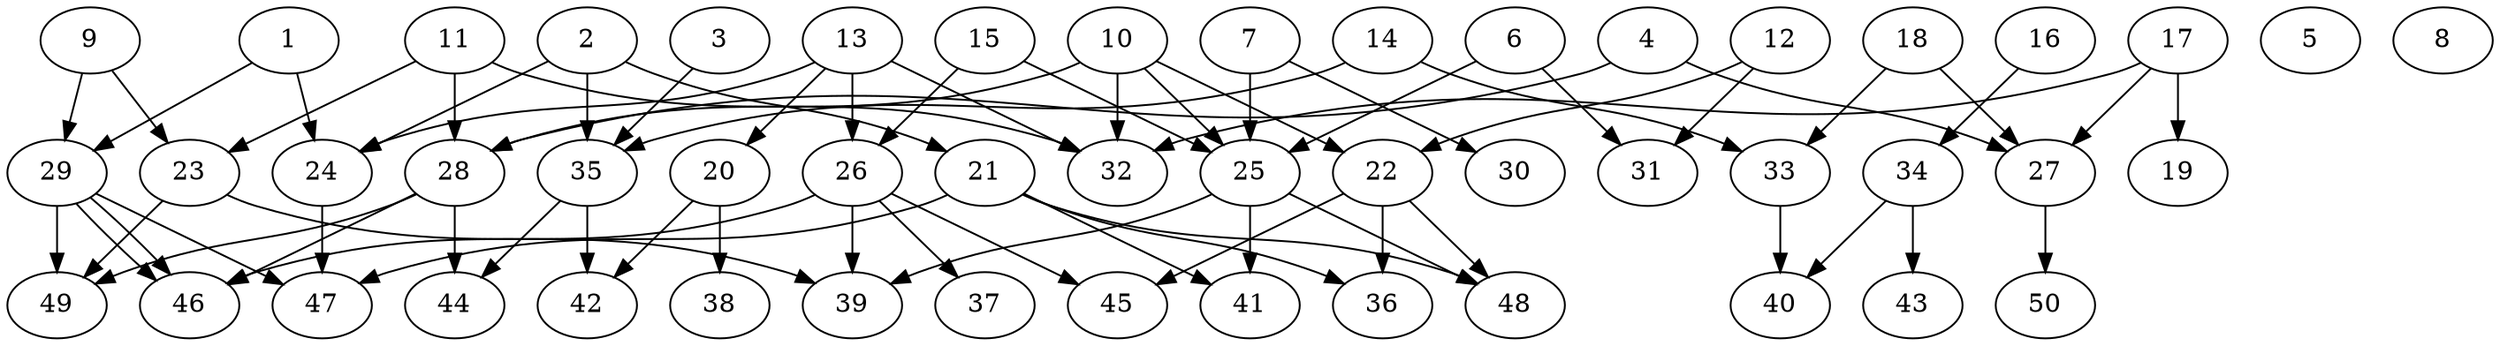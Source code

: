 // DAG automatically generated by daggen at Fri Aug  4 16:35:14 2017
// ./daggen --dot -n 50 --fat 0.8 --regular 0.8 --density 0.2 --jump 1 
digraph G {
  1 [size="68719", alpha="0.10"]
  1 -> 24 [size ="134"]
  1 -> 29 [size ="134"]
  2 [size="712518", alpha="0.11"]
  2 -> 21 [size ="679"]
  2 -> 24 [size ="679"]
  2 -> 35 [size ="679"]
  3 [size="782758", alpha="0.10"]
  3 -> 35 [size ="679"]
  4 [size="2146", alpha="0.05"]
  4 -> 27 [size ="134"]
  4 -> 28 [size ="134"]
  5 [size="68719", alpha="0.00"]
  6 [size="446", alpha="0.18"]
  6 -> 25 [size ="34"]
  6 -> 31 [size ="34"]
  7 [size="91575", alpha="0.11"]
  7 -> 25 [size ="134"]
  7 -> 30 [size ="134"]
  8 [size="168185", alpha="0.13"]
  9 [size="12711", alpha="0.03"]
  9 -> 23 [size ="210"]
  9 -> 29 [size ="210"]
  10 [size="624897", alpha="0.12"]
  10 -> 22 [size ="679"]
  10 -> 25 [size ="679"]
  10 -> 28 [size ="679"]
  10 -> 32 [size ="679"]
  11 [size="17979", alpha="0.15"]
  11 -> 23 [size ="537"]
  11 -> 28 [size ="537"]
  11 -> 32 [size ="537"]
  12 [size="1375437", alpha="0.06"]
  12 -> 22 [size ="839"]
  12 -> 31 [size ="839"]
  13 [size="2504", alpha="0.08"]
  13 -> 20 [size ="75"]
  13 -> 24 [size ="75"]
  13 -> 26 [size ="75"]
  13 -> 32 [size ="75"]
  14 [size="124739", alpha="0.14"]
  14 -> 33 [size ="302"]
  14 -> 35 [size ="302"]
  15 [size="647", alpha="0.03"]
  15 -> 25 [size ="34"]
  15 -> 26 [size ="34"]
  16 [size="271706", alpha="0.19"]
  16 -> 34 [size ="411"]
  17 [size="1499", alpha="0.03"]
  17 -> 19 [size ="34"]
  17 -> 27 [size ="34"]
  17 -> 32 [size ="34"]
  18 [size="68719", alpha="0.18"]
  18 -> 27 [size ="134"]
  18 -> 33 [size ="134"]
  19 [size="430450", alpha="0.11"]
  20 [size="440696", alpha="0.04"]
  20 -> 38 [size ="302"]
  20 -> 42 [size ="302"]
  21 [size="781460", alpha="0.06"]
  21 -> 36 [size ="679"]
  21 -> 41 [size ="679"]
  21 -> 47 [size ="679"]
  21 -> 48 [size ="679"]
  22 [size="549756", alpha="0.05"]
  22 -> 36 [size ="537"]
  22 -> 45 [size ="537"]
  22 -> 48 [size ="537"]
  23 [size="68719", alpha="0.12"]
  23 -> 39 [size ="134"]
  23 -> 49 [size ="134"]
  24 [size="782758", alpha="0.14"]
  24 -> 47 [size ="679"]
  25 [size="3191", alpha="0.13"]
  25 -> 39 [size ="210"]
  25 -> 41 [size ="210"]
  25 -> 48 [size ="210"]
  26 [size="316974", alpha="0.07"]
  26 -> 37 [size ="537"]
  26 -> 39 [size ="537"]
  26 -> 45 [size ="537"]
  26 -> 46 [size ="537"]
  27 [size="138664", alpha="0.11"]
  27 -> 50 [size ="134"]
  28 [size="28991", alpha="0.13"]
  28 -> 44 [size ="75"]
  28 -> 46 [size ="75"]
  28 -> 49 [size ="75"]
  29 [size="59332", alpha="0.19"]
  29 -> 46 [size ="210"]
  29 -> 46 [size ="210"]
  29 -> 47 [size ="210"]
  29 -> 49 [size ="210"]
  30 [size="101584", alpha="0.13"]
  31 [size="4197", alpha="0.16"]
  32 [size="31732", alpha="0.17"]
  33 [size="150365", alpha="0.14"]
  33 -> 40 [size ="537"]
  34 [size="637920", alpha="0.11"]
  34 -> 40 [size ="537"]
  34 -> 43 [size ="537"]
  35 [size="549756", alpha="0.06"]
  35 -> 42 [size ="537"]
  35 -> 44 [size ="537"]
  36 [size="876", alpha="0.03"]
  37 [size="549756", alpha="0.10"]
  38 [size="3135", alpha="0.00"]
  39 [size="691067", alpha="0.19"]
  40 [size="84128", alpha="0.06"]
  41 [size="405861", alpha="0.17"]
  42 [size="9878", alpha="0.11"]
  43 [size="84005", alpha="0.17"]
  44 [size="549756", alpha="0.17"]
  45 [size="1670", alpha="0.09"]
  46 [size="15855", alpha="0.05"]
  47 [size="7875", alpha="0.18"]
  48 [size="134218", alpha="0.16"]
  49 [size="558512", alpha="0.11"]
  50 [size="28991", alpha="0.19"]
}
